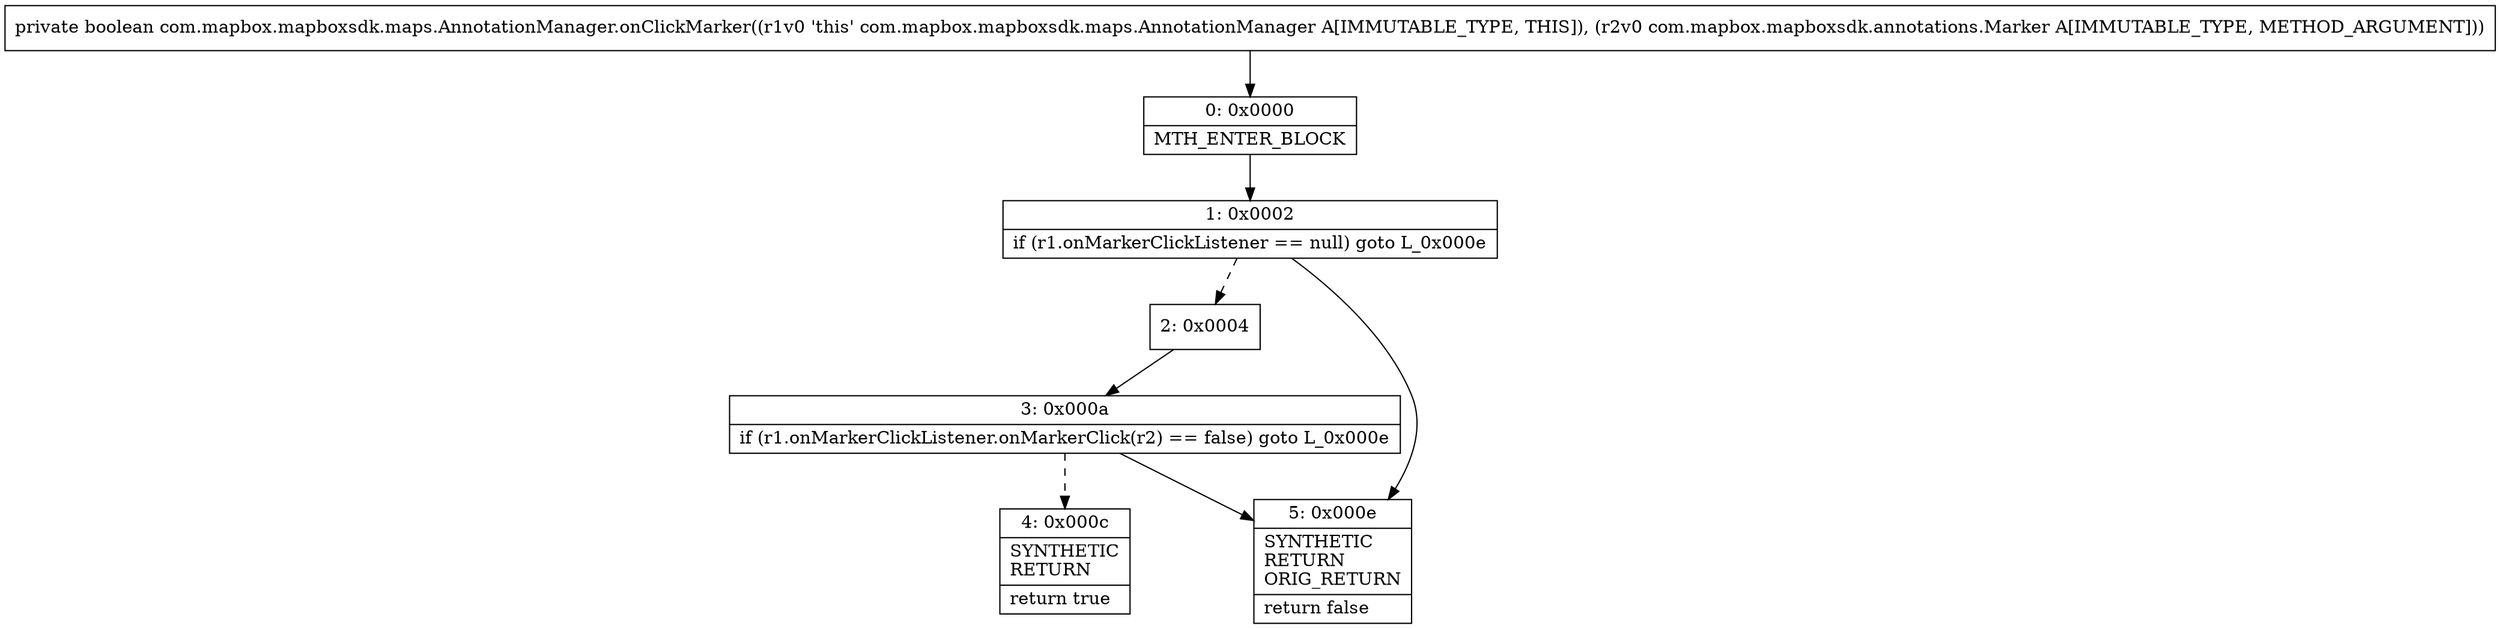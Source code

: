 digraph "CFG forcom.mapbox.mapboxsdk.maps.AnnotationManager.onClickMarker(Lcom\/mapbox\/mapboxsdk\/annotations\/Marker;)Z" {
Node_0 [shape=record,label="{0\:\ 0x0000|MTH_ENTER_BLOCK\l}"];
Node_1 [shape=record,label="{1\:\ 0x0002|if (r1.onMarkerClickListener == null) goto L_0x000e\l}"];
Node_2 [shape=record,label="{2\:\ 0x0004}"];
Node_3 [shape=record,label="{3\:\ 0x000a|if (r1.onMarkerClickListener.onMarkerClick(r2) == false) goto L_0x000e\l}"];
Node_4 [shape=record,label="{4\:\ 0x000c|SYNTHETIC\lRETURN\l|return true\l}"];
Node_5 [shape=record,label="{5\:\ 0x000e|SYNTHETIC\lRETURN\lORIG_RETURN\l|return false\l}"];
MethodNode[shape=record,label="{private boolean com.mapbox.mapboxsdk.maps.AnnotationManager.onClickMarker((r1v0 'this' com.mapbox.mapboxsdk.maps.AnnotationManager A[IMMUTABLE_TYPE, THIS]), (r2v0 com.mapbox.mapboxsdk.annotations.Marker A[IMMUTABLE_TYPE, METHOD_ARGUMENT])) }"];
MethodNode -> Node_0;
Node_0 -> Node_1;
Node_1 -> Node_2[style=dashed];
Node_1 -> Node_5;
Node_2 -> Node_3;
Node_3 -> Node_4[style=dashed];
Node_3 -> Node_5;
}

